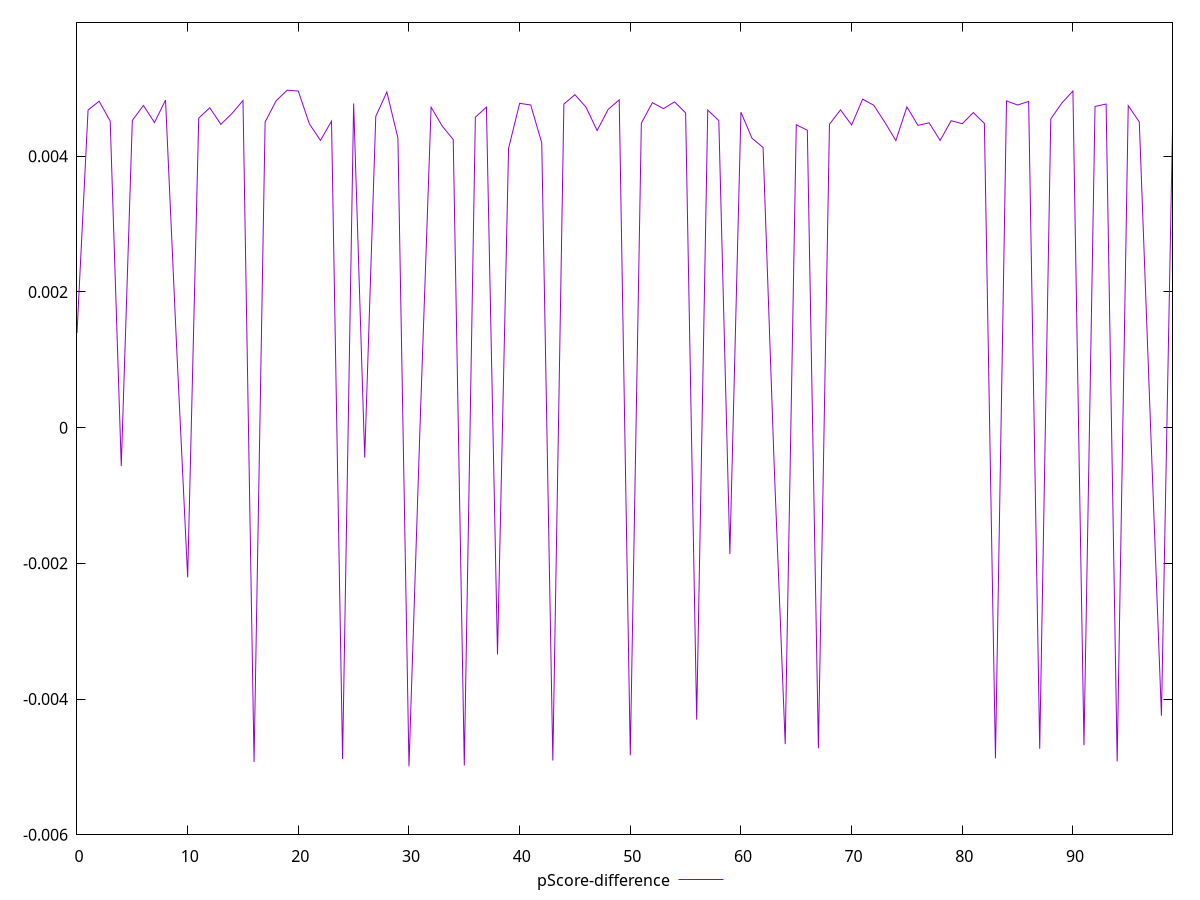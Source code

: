 reset

$pScoreDifference <<EOF
0 0.0013958725893060686
1 0.004681624130242423
2 0.0048117524561690495
3 0.004519245812717787
4 -0.0005669427852988875
5 0.004528473223596063
6 0.004749782179645223
7 0.004497489087145867
8 0.004828304662285898
9 0.0011992745552249582
10 -0.002206222262269566
11 0.004562932971199807
12 0.004715492587798853
13 0.004471052680543763
14 0.004630284112804639
15 0.00482194125833324
16 -0.0049273701754965395
17 0.004505552605759022
18 0.0048194024095043475
19 0.0049752017550493965
20 0.004960812048763752
21 0.004477536664133752
22 0.004234672914495641
23 0.0045174085048040324
24 -0.004884301708158447
25 0.004778647624990973
26 -0.00044282112755743806
27 0.004587807759839024
28 0.004948004849830212
29 0.00426895892736473
30 -0.004991353310517579
31 0.000026359661159333983
32 0.0047237075753757685
33 0.004446374289813704
34 0.004246541363394418
35 -0.004980186298875524
36 0.004576216122724852
37 0.00472447134380416
38 -0.0033427453884608462
39 0.004117236793026557
40 0.004780898704972947
41 0.004756405509518613
42 0.004197382261469207
43 -0.00490691871764736
44 0.004770553835552749
45 0.004907989706689098
46 0.004724536458933393
47 0.004379193775973067
48 0.004690791130711691
49 0.004832077446112637
50 -0.004828321600263743
51 0.004488063313350776
52 0.00479074664638568
53 0.004702772120690812
54 0.00480192676327873
55 0.004639228036652565
56 -0.004303706865048764
57 0.0046810597240846685
58 0.004526273657692814
59 -0.0018627598081464771
60 0.004649998098404773
61 0.004266263248535851
62 0.004130391157939783
63 -0.0005394469096998613
64 -0.00466417919633604
65 0.004465879552816854
66 0.004384174133959029
67 -0.004726480743175323
68 0.004472702287940722
69 0.00468461243586471
70 0.004461847994379264
71 0.004842910733358963
72 0.004752424270258682
73 0.004502284445261406
74 0.004232613765393134
75 0.004727764420024483
76 0.0044555302777322114
77 0.004494118585485207
78 0.004234108285833593
79 0.0045248436578263496
80 0.004480537180785449
81 0.004644329656182
82 0.004483957335036315
83 -0.004874080937175887
84 0.004816040660702681
85 0.0047561724033773345
86 0.004808596861194947
87 -0.004733219491715171
88 0.004550807402527335
89 0.004785320359629142
90 0.004962224412039251
91 -0.00468047899151596
92 0.004735169697157315
93 0.004769868872476546
94 -0.004921260386151585
95 0.004747236826223744
96 0.004506772970486794
97 0.00009751215209014875
98 -0.0042463059619541246
99 0.004418755856879786
EOF

set key outside below
set xrange [0:99]
set yrange [-0.005991353310517579:0.005975201755049397]
set trange [-0.005991353310517579:0.005975201755049397]
set terminal svg size 640, 500 enhanced background rgb 'white'
set output "reports/report_00033_2021-03-01T14-23-16.841Z/largest-contentful-paint/samples/astro-inner-cached/pScore-difference/values.svg"

plot $pScoreDifference title "pScore-difference" with line

reset
